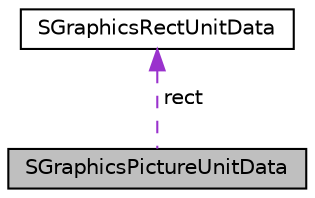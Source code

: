 digraph "SGraphicsPictureUnitData"
{
  edge [fontname="Helvetica",fontsize="10",labelfontname="Helvetica",labelfontsize="10"];
  node [fontname="Helvetica",fontsize="10",shape=record];
  Node1 [label="SGraphicsPictureUnitData",height=0.2,width=0.4,color="black", fillcolor="grey75", style="filled", fontcolor="black"];
  Node2 -> Node1 [dir="back",color="darkorchid3",fontsize="10",style="dashed",label=" rect" ,fontname="Helvetica"];
  Node2 [label="SGraphicsRectUnitData",height=0.2,width=0.4,color="black", fillcolor="white", style="filled",URL="$struct_s_graphics_rect_unit_data.html"];
}
